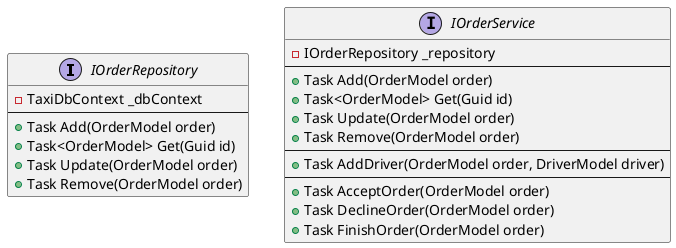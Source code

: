 ﻿@startuml
'https://plantuml.com/class-diagram

hide empty members

interface IOrderRepository
{
    - TaxiDbContext _dbContext
    --
    + Task Add(OrderModel order)
    + Task<OrderModel> Get(Guid id)
    + Task Update(OrderModel order)
    + Task Remove(OrderModel order)
}

interface IOrderService
{
    - IOrderRepository _repository
    --
    + Task Add(OrderModel order)
    + Task<OrderModel> Get(Guid id)
    + Task Update(OrderModel order)
    + Task Remove(OrderModel order)
    --
    + Task AddDriver(OrderModel order, DriverModel driver)
    --
    + Task AcceptOrder(OrderModel order)
    + Task DeclineOrder(OrderModel order)
    + Task FinishOrder(OrderModel order)
}

@enduml